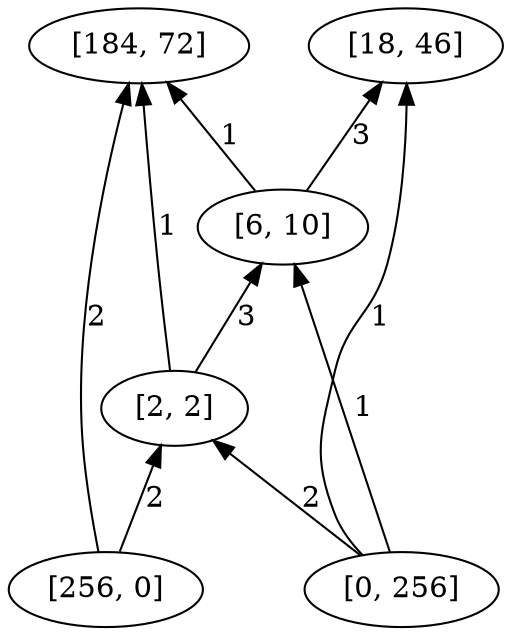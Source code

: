 digraph "DD" { 
rankdir = "BT" 
graph [ ordering = "out"];
5001 -> 1[label = "2"];
5001 -> 4[label = "2"];
5002 -> 2[label = "1"];
5002 -> 3[label = "1"];
5002 -> 4[label = "2"];
3 -> 1[label = "1"];
3 -> 2[label = "3"];
4 -> 1[label = "1"];
4 -> 3[label = "3"];
5001 [label = "[256, 0]",  shape = oval]
5002 [label = "[0, 256]",  shape = oval]
1 [label = "[184, 72]",  shape = oval]
2 [label = "[18, 46]",  shape = oval]
3 [label = "[6, 10]",  shape = oval]
4 [label = "[2, 2]",  shape = oval]
}
